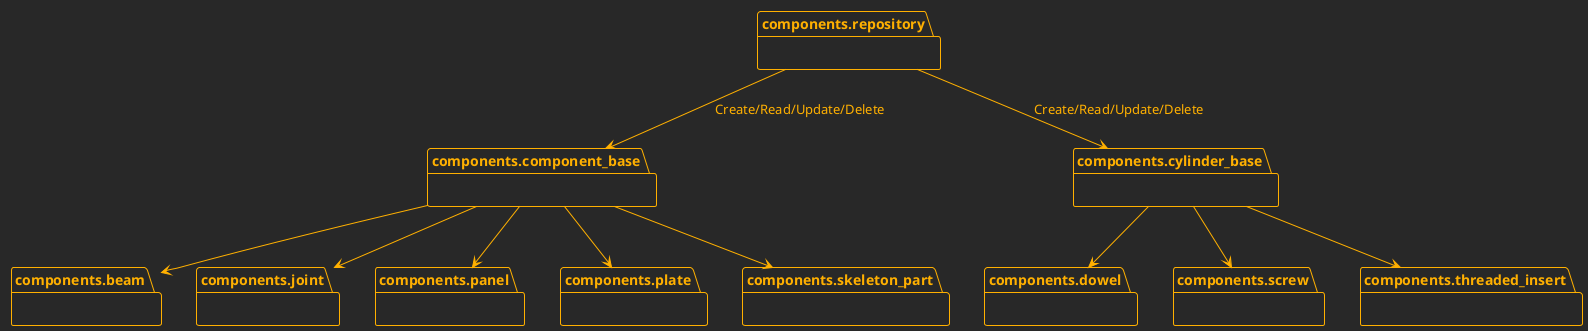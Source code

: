 @startuml packages_components
!theme crt-amber
set namespaceSeparator none
package "components.beam" as beam {
}
package "components.component_base" as component_base {
}
package "components.cylinder_base" as cylinder_base {
}
package "components.dowel" as dowel {
}
package "components.joint" as joint {
}
package "components.panel" as panel {
}
package "components.plate" as plate {
}
package "components.repository" as repository {
}
package "components.screw" as screw {
}
package "components.skeleton_part" as skeleton_part {
}
package "components.threaded_insert" as threaded_insert {
}

repository --> component_base: Create/Read/Update/Delete
repository --> cylinder_base: Create/Read/Update/Delete
component_base --> panel
component_base --> beam
component_base --> plate
component_base --> joint
component_base --> skeleton_part
cylinder_base --> threaded_insert
cylinder_base --> screw
cylinder_base --> dowel


@enduml